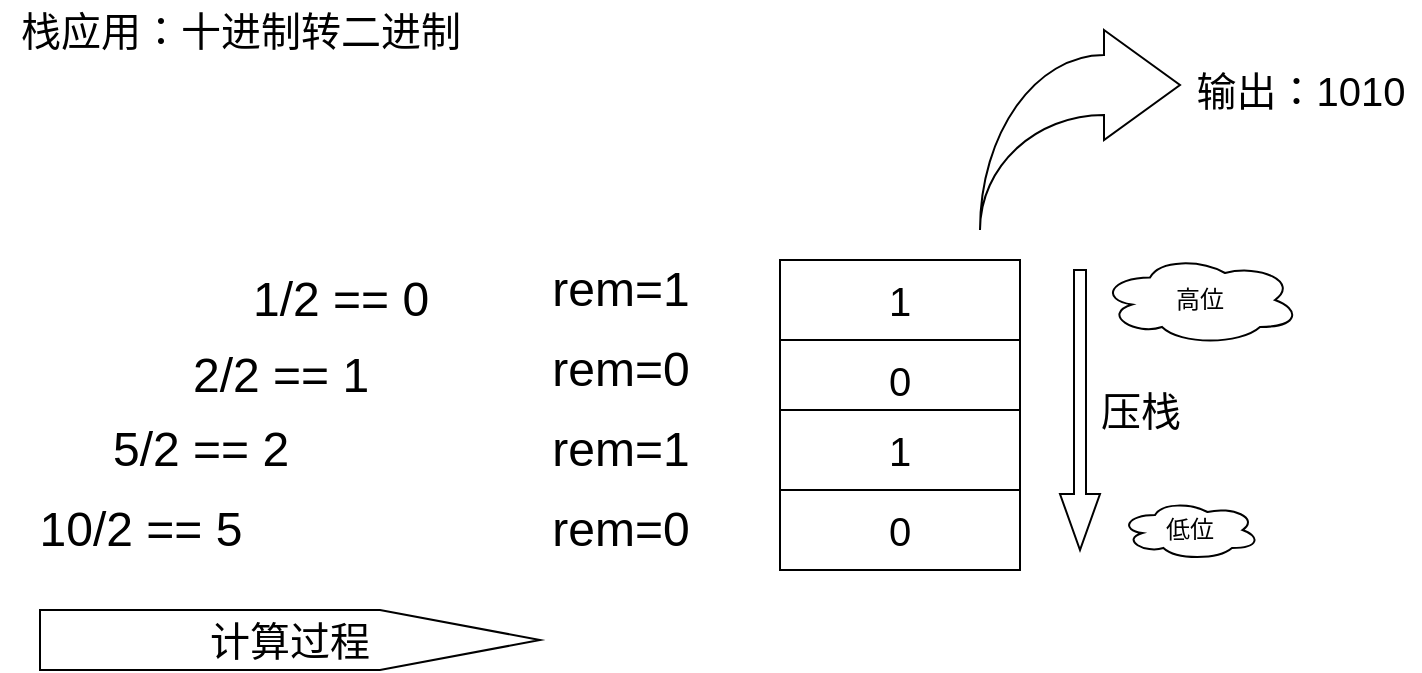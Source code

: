 <mxfile version="14.8.0" type="github">
  <diagram id="N6EXAPugcFNJGryoLqMv" name="Page-1">
    <mxGraphModel dx="780" dy="846" grid="1" gridSize="10" guides="1" tooltips="1" connect="1" arrows="1" fold="1" page="1" pageScale="1" pageWidth="827" pageHeight="1169" math="0" shadow="0">
      <root>
        <mxCell id="0" />
        <mxCell id="1" parent="0" />
        <mxCell id="xK8btJ-nqeLvk-TRccek-5" value="" style="shape=singleArrow;direction=north;whiteSpace=wrap;html=1;rotation=-180;" vertex="1" parent="1">
          <mxGeometry x="570" y="190" width="20" height="140" as="geometry" />
        </mxCell>
        <mxCell id="xK8btJ-nqeLvk-TRccek-11" value="高位" style="ellipse;shape=cloud;whiteSpace=wrap;html=1;" vertex="1" parent="1">
          <mxGeometry x="590" y="182.5" width="100" height="45" as="geometry" />
        </mxCell>
        <mxCell id="xK8btJ-nqeLvk-TRccek-12" value="低位" style="ellipse;shape=cloud;whiteSpace=wrap;html=1;" vertex="1" parent="1">
          <mxGeometry x="600" y="305" width="70" height="30" as="geometry" />
        </mxCell>
        <mxCell id="xK8btJ-nqeLvk-TRccek-23" value="1" style="rounded=0;whiteSpace=wrap;html=1;fontSize=20;" vertex="1" parent="1">
          <mxGeometry x="430" y="185" width="120" height="40" as="geometry" />
        </mxCell>
        <mxCell id="xK8btJ-nqeLvk-TRccek-24" value="0" style="rounded=0;whiteSpace=wrap;html=1;fontSize=20;" vertex="1" parent="1">
          <mxGeometry x="430" y="225" width="120" height="40" as="geometry" />
        </mxCell>
        <mxCell id="xK8btJ-nqeLvk-TRccek-25" value="1" style="rounded=0;whiteSpace=wrap;html=1;fontSize=20;" vertex="1" parent="1">
          <mxGeometry x="430" y="260" width="120" height="40" as="geometry" />
        </mxCell>
        <mxCell id="xK8btJ-nqeLvk-TRccek-26" value="0" style="rounded=0;whiteSpace=wrap;html=1;fontSize=20;" vertex="1" parent="1">
          <mxGeometry x="430" y="300" width="120" height="40" as="geometry" />
        </mxCell>
        <mxCell id="xK8btJ-nqeLvk-TRccek-27" value="10/2 == 5" style="text;html=1;align=center;verticalAlign=middle;resizable=0;points=[];autosize=1;strokeColor=none;fontSize=24;" vertex="1" parent="1">
          <mxGeometry x="50" y="305" width="120" height="30" as="geometry" />
        </mxCell>
        <mxCell id="xK8btJ-nqeLvk-TRccek-29" value="5/2 == 2" style="text;html=1;align=center;verticalAlign=middle;resizable=0;points=[];autosize=1;strokeColor=none;fontSize=24;" vertex="1" parent="1">
          <mxGeometry x="90" y="265" width="100" height="30" as="geometry" />
        </mxCell>
        <mxCell id="xK8btJ-nqeLvk-TRccek-30" value="2/2 == 1" style="text;html=1;align=center;verticalAlign=middle;resizable=0;points=[];autosize=1;strokeColor=none;fontSize=24;" vertex="1" parent="1">
          <mxGeometry x="130" y="227.5" width="100" height="30" as="geometry" />
        </mxCell>
        <mxCell id="xK8btJ-nqeLvk-TRccek-31" value="1/2 == 0" style="text;html=1;align=center;verticalAlign=middle;resizable=0;points=[];autosize=1;strokeColor=none;fontSize=24;" vertex="1" parent="1">
          <mxGeometry x="160" y="190" width="100" height="30" as="geometry" />
        </mxCell>
        <mxCell id="xK8btJ-nqeLvk-TRccek-34" value="rem=1" style="text;html=1;align=center;verticalAlign=middle;resizable=0;points=[];autosize=1;strokeColor=none;fontSize=24;" vertex="1" parent="1">
          <mxGeometry x="310" y="185" width="80" height="30" as="geometry" />
        </mxCell>
        <mxCell id="xK8btJ-nqeLvk-TRccek-35" value="rem=0" style="text;html=1;align=center;verticalAlign=middle;resizable=0;points=[];autosize=1;strokeColor=none;fontSize=24;" vertex="1" parent="1">
          <mxGeometry x="310" y="225" width="80" height="30" as="geometry" />
        </mxCell>
        <mxCell id="xK8btJ-nqeLvk-TRccek-36" value="rem=1" style="text;html=1;align=center;verticalAlign=middle;resizable=0;points=[];autosize=1;strokeColor=none;fontSize=24;" vertex="1" parent="1">
          <mxGeometry x="310" y="265" width="80" height="30" as="geometry" />
        </mxCell>
        <mxCell id="xK8btJ-nqeLvk-TRccek-37" value="rem=0" style="text;html=1;align=center;verticalAlign=middle;resizable=0;points=[];autosize=1;strokeColor=none;fontSize=24;" vertex="1" parent="1">
          <mxGeometry x="310" y="305" width="80" height="30" as="geometry" />
        </mxCell>
        <mxCell id="xK8btJ-nqeLvk-TRccek-40" value="" style="html=1;shadow=0;dashed=0;align=center;verticalAlign=middle;shape=mxgraph.arrows2.jumpInArrow;dy=15;dx=38;arrowHead=55;fontSize=20;" vertex="1" parent="1">
          <mxGeometry x="530" y="70" width="100" height="100" as="geometry" />
        </mxCell>
        <mxCell id="xK8btJ-nqeLvk-TRccek-42" value="输出：1010" style="text;html=1;align=center;verticalAlign=middle;resizable=0;points=[];autosize=1;strokeColor=none;fontSize=20;" vertex="1" parent="1">
          <mxGeometry x="630" y="85" width="120" height="30" as="geometry" />
        </mxCell>
        <mxCell id="xK8btJ-nqeLvk-TRccek-43" value="压栈" style="text;html=1;align=center;verticalAlign=middle;resizable=0;points=[];autosize=1;strokeColor=none;fontSize=20;" vertex="1" parent="1">
          <mxGeometry x="580" y="245" width="60" height="30" as="geometry" />
        </mxCell>
        <mxCell id="xK8btJ-nqeLvk-TRccek-45" value="计算过程" style="shape=singleArrow;whiteSpace=wrap;html=1;fontSize=20;arrowWidth=1;arrowSize=0.32;" vertex="1" parent="1">
          <mxGeometry x="60" y="360" width="250" height="30" as="geometry" />
        </mxCell>
        <mxCell id="xK8btJ-nqeLvk-TRccek-46" value="栈应用：十进制转二进制" style="text;html=1;align=center;verticalAlign=middle;resizable=0;points=[];autosize=1;strokeColor=none;fontSize=20;" vertex="1" parent="1">
          <mxGeometry x="40" y="55" width="240" height="30" as="geometry" />
        </mxCell>
      </root>
    </mxGraphModel>
  </diagram>
</mxfile>
